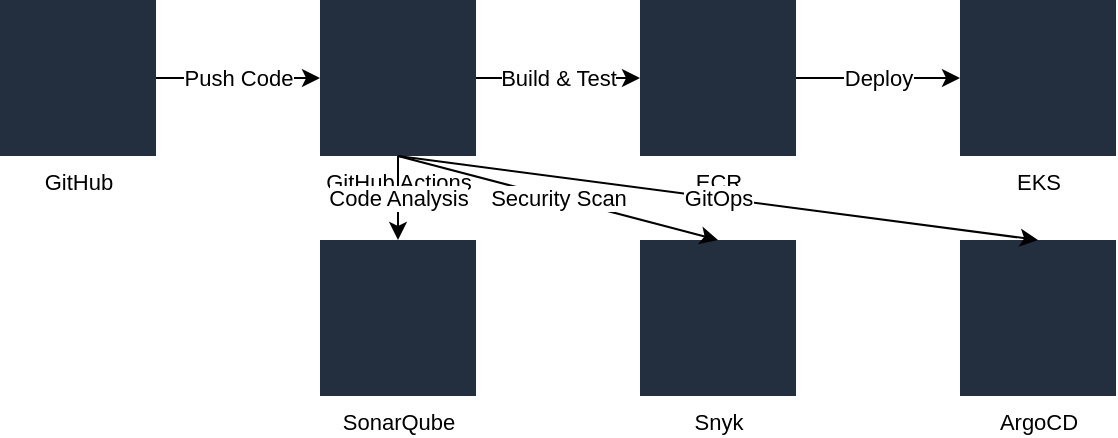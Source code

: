 <?xml version="1.0" encoding="UTF-8"?>
<mxfile version="21.7.5" type="device">
  <diagram id="cicd-diagram" name="FarmTech CI/CD Pipeline">
    <mxGraphModel dx="1422" dy="762" grid="1" gridSize="10" guides="1" tooltips="1" connect="1" arrows="1" fold="1" page="1" pageScale="1" pageWidth="1169" pageHeight="827" math="0" shadow="0">
      <root>
        <mxCell id="0"/>
        <mxCell id="1" parent="0"/>
        
        <!-- GitHub -->
        <mxCell id="github" value="GitHub" style="shape=mxgraph.aws4.github;html=1;dashed=0;fillColor=#232F3E;strokeColor=none;verticalLabelPosition=bottom;verticalAlign=top;align=center;html=1;fontSize=11;fontStyle=0;aspect=fixed;pointerEvents=1;" vertex="1" parent="1">
          <mxGeometry x="40" y="40" width="78" height="78" as="geometry"/>
        </mxCell>
        
        <!-- GitHub Actions -->
        <mxCell id="actions" value="GitHub Actions" style="shape=mxgraph.aws4.github_actions;html=1;dashed=0;fillColor=#232F3E;strokeColor=none;verticalLabelPosition=bottom;verticalAlign=top;align=center;html=1;fontSize=11;fontStyle=0;aspect=fixed;pointerEvents=1;" vertex="1" parent="1">
          <mxGeometry x="200" y="40" width="78" height="78" as="geometry"/>
        </mxCell>
        
        <!-- ECR -->
        <mxCell id="ecr" value="ECR" style="shape=mxgraph.aws4.elastic_container_registry;html=1;dashed=0;fillColor=#232F3E;strokeColor=none;verticalLabelPosition=bottom;verticalAlign=top;align=center;html=1;fontSize=11;fontStyle=0;aspect=fixed;pointerEvents=1;" vertex="1" parent="1">
          <mxGeometry x="360" y="40" width="78" height="78" as="geometry"/>
        </mxCell>
        
        <!-- EKS -->
        <mxCell id="eks" value="EKS" style="shape=mxgraph.aws4.elastic_kubernetes_service;html=1;dashed=0;fillColor=#232F3E;strokeColor=none;verticalLabelPosition=bottom;verticalAlign=top;align=center;html=1;fontSize=11;fontStyle=0;aspect=fixed;pointerEvents=1;" vertex="1" parent="1">
          <mxGeometry x="520" y="40" width="78" height="78" as="geometry"/>
        </mxCell>
        
        <!-- SonarQube -->
        <mxCell id="sonar" value="SonarQube" style="shape=mxgraph.aws4.sonarqube;html=1;dashed=0;fillColor=#232F3E;strokeColor=none;verticalLabelPosition=bottom;verticalAlign=top;align=center;html=1;fontSize=11;fontStyle=0;aspect=fixed;pointerEvents=1;" vertex="1" parent="1">
          <mxGeometry x="200" y="160" width="78" height="78" as="geometry"/>
        </mxCell>
        
        <!-- Snyk -->
        <mxCell id="snyk" value="Snyk" style="shape=mxgraph.aws4.snyk;html=1;dashed=0;fillColor=#232F3E;strokeColor=none;verticalLabelPosition=bottom;verticalAlign=top;align=center;html=1;fontSize=11;fontStyle=0;aspect=fixed;pointerEvents=1;" vertex="1" parent="1">
          <mxGeometry x="360" y="160" width="78" height="78" as="geometry"/>
        </mxCell>
        
        <!-- ArgoCD -->
        <mxCell id="argocd" value="ArgoCD" style="shape=mxgraph.aws4.argocd;html=1;dashed=0;fillColor=#232F3E;strokeColor=none;verticalLabelPosition=bottom;verticalAlign=top;align=center;html=1;fontSize=11;fontStyle=0;aspect=fixed;pointerEvents=1;" vertex="1" parent="1">
          <mxGeometry x="520" y="160" width="78" height="78" as="geometry"/>
        </mxCell>
        
        <!-- Connections -->
        <mxCell id="conn1" value="Push Code" style="endArrow=classic;html=1;exitX=1;exitY=0.5;exitDx=0;exitDy=0;entryX=0;entryY=0.5;entryDx=0;entryDy=0;" edge="1" parent="1" source="github" target="actions">
          <mxGeometry width="50" height="50" relative="1" as="geometry"/>
        </mxCell>
        
        <mxCell id="conn2" value="Build &amp; Test" style="endArrow=classic;html=1;exitX=1;exitY=0.5;exitDx=0;exitDy=0;entryX=0;entryY=0.5;entryDx=0;entryDy=0;" edge="1" parent="1" source="actions" target="ecr">
          <mxGeometry width="50" height="50" relative="1" as="geometry"/>
        </mxCell>
        
        <mxCell id="conn3" value="Deploy" style="endArrow=classic;html=1;exitX=1;exitY=0.5;exitDx=0;exitDy=0;entryX=0;entryY=0.5;entryDx=0;entryDy=0;" edge="1" parent="1" source="ecr" target="eks">
          <mxGeometry width="50" height="50" relative="1" as="geometry"/>
        </mxCell>
        
        <mxCell id="conn4" value="Code Analysis" style="endArrow=classic;html=1;exitX=0.5;exitY=1;exitDx=0;exitDy=0;entryX=0.5;entryY=0;entryDx=0;entryDy=0;" edge="1" parent="1" source="actions" target="sonar">
          <mxGeometry width="50" height="50" relative="1" as="geometry"/>
        </mxCell>
        
        <mxCell id="conn5" value="Security Scan" style="endArrow=classic;html=1;exitX=0.5;exitY=1;exitDx=0;exitDy=0;entryX=0.5;entryY=0;entryDx=0;entryDy=0;" edge="1" parent="1" source="actions" target="snyk">
          <mxGeometry width="50" height="50" relative="1" as="geometry"/>
        </mxCell>
        
        <mxCell id="conn6" value="GitOps" style="endArrow=classic;html=1;exitX=0.5;exitY=1;exitDx=0;exitDy=0;entryX=0.5;entryY=0;entryDx=0;entryDy=0;" edge="1" parent="1" source="actions" target="argocd">
          <mxGeometry width="50" height="50" relative="1" as="geometry"/>
        </mxCell>
        
      </root>
    </mxGraphModel>
  </diagram>
</mxfile> 